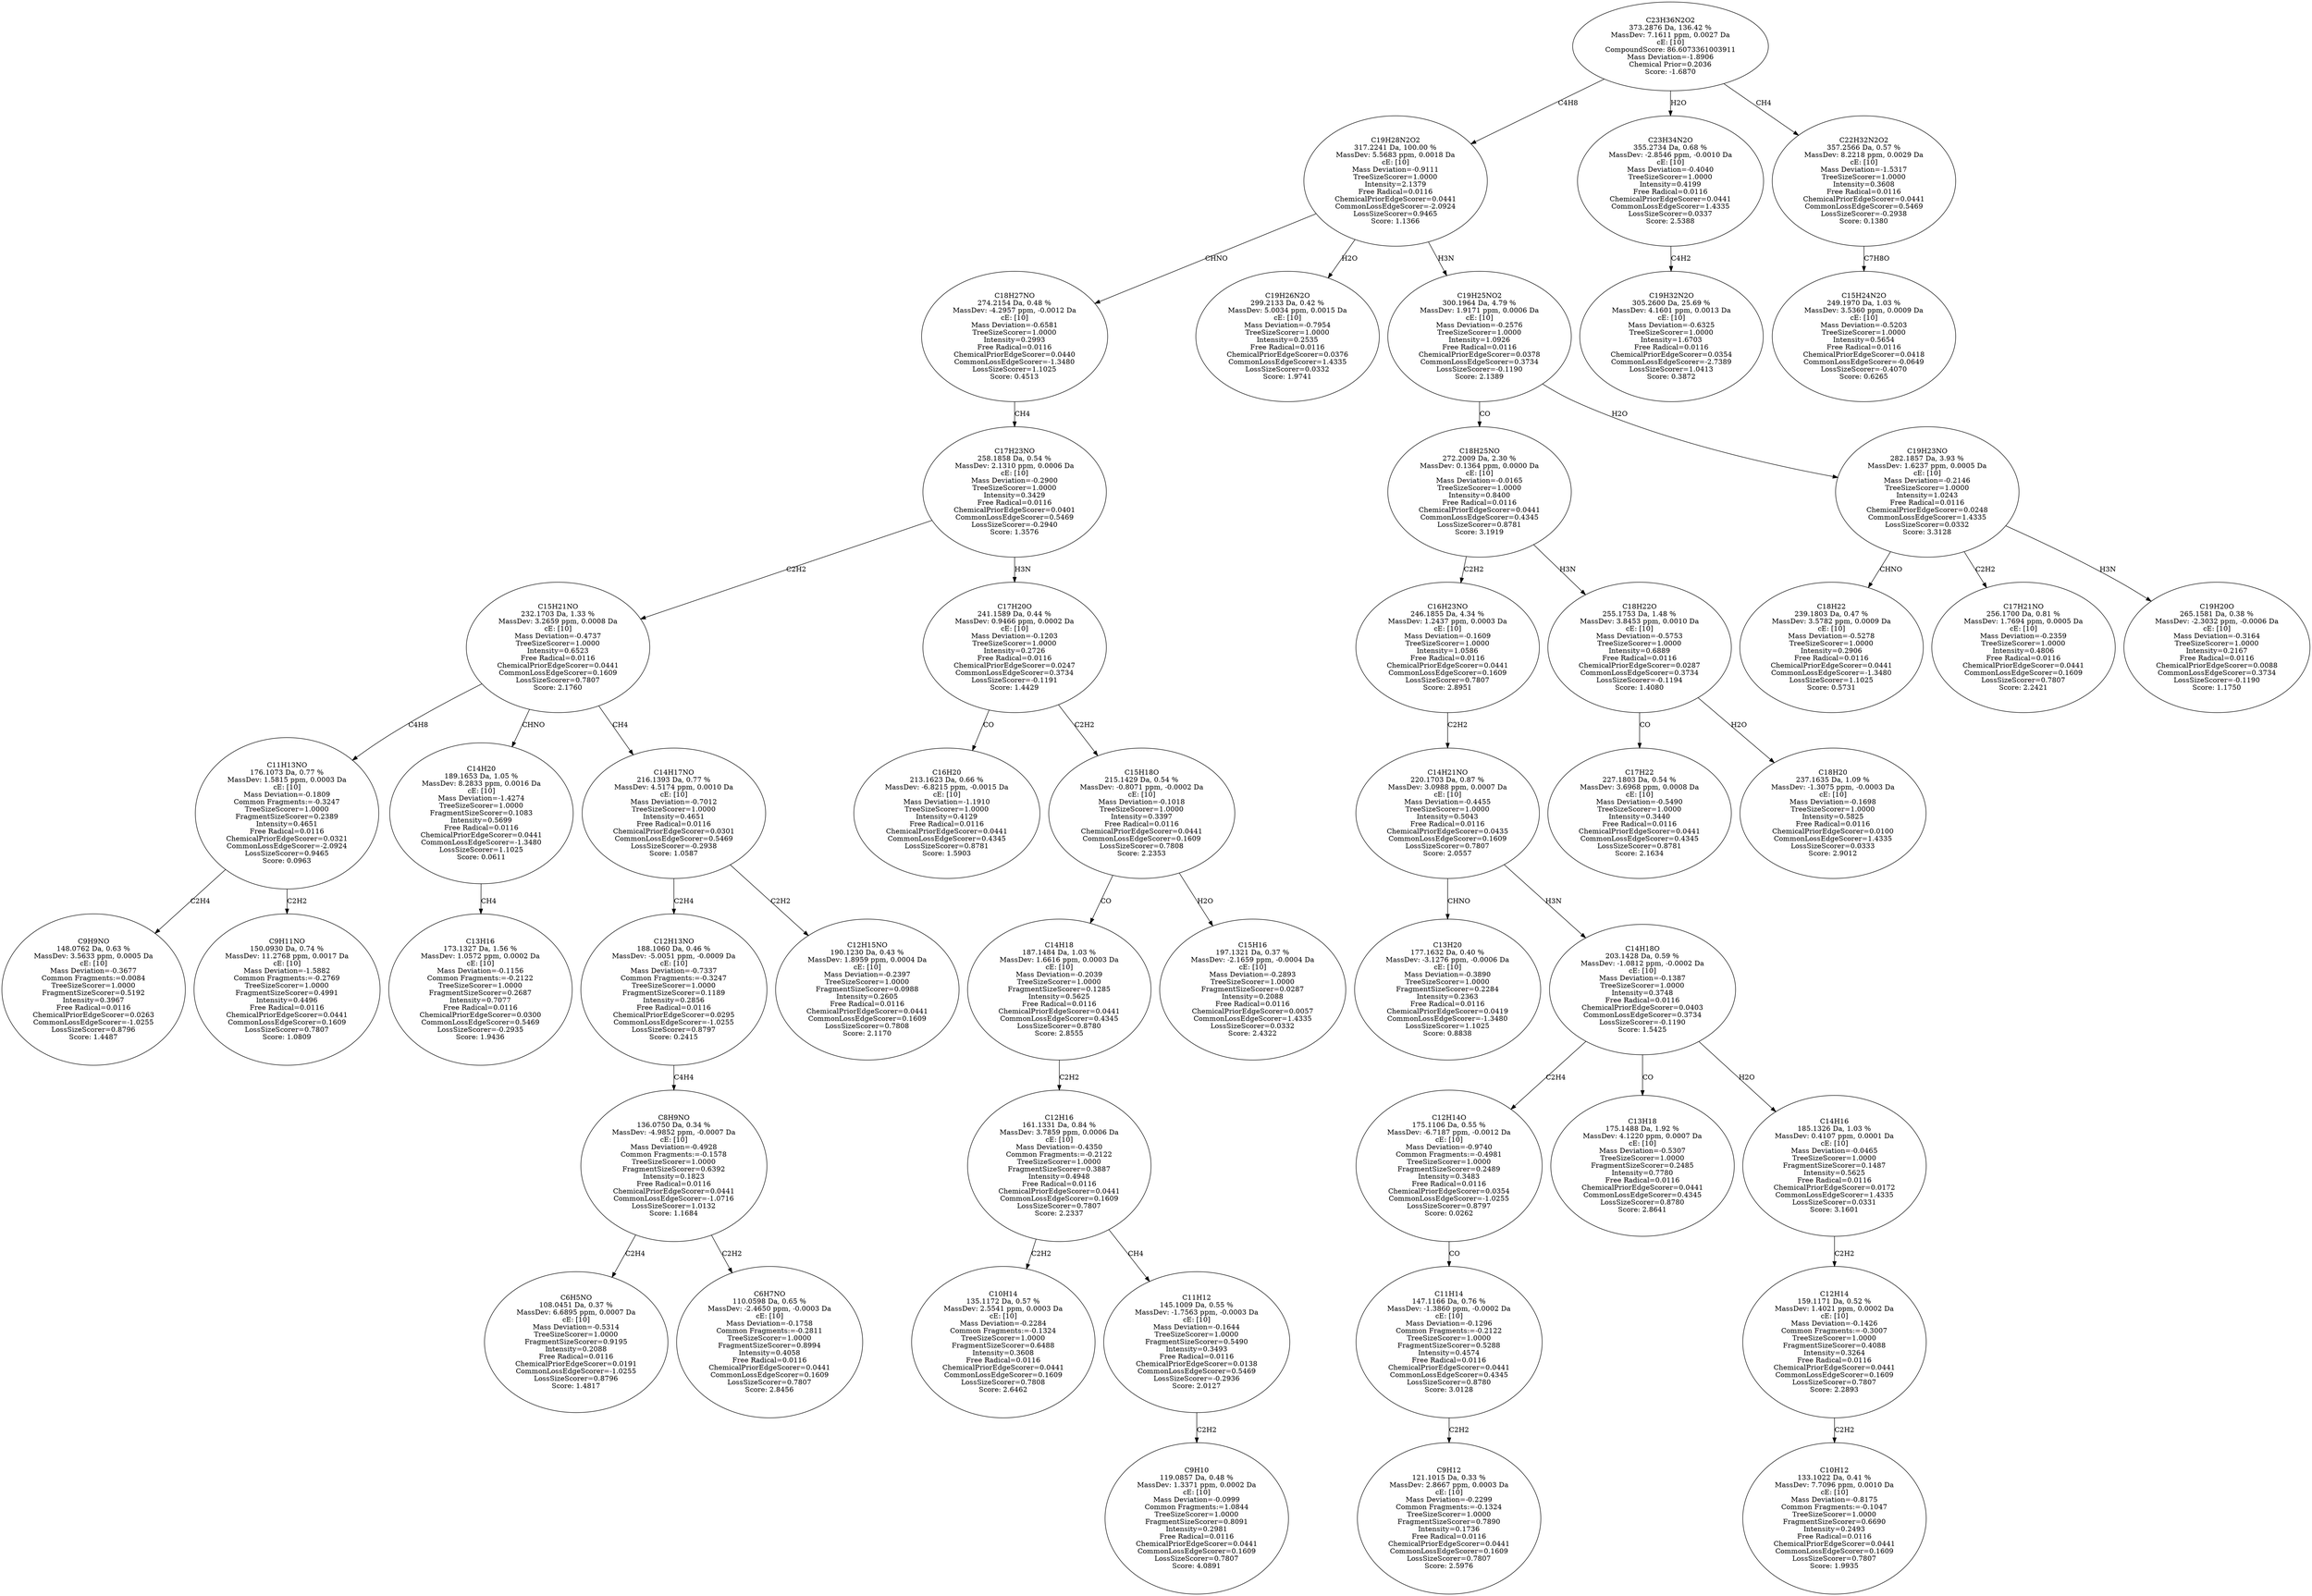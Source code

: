 strict digraph {
v1 [label="C9H9NO\n148.0762 Da, 0.63 %\nMassDev: 3.5633 ppm, 0.0005 Da\ncE: [10]\nMass Deviation=-0.3677\nCommon Fragments:=0.0084\nTreeSizeScorer=1.0000\nFragmentSizeScorer=0.5192\nIntensity=0.3967\nFree Radical=0.0116\nChemicalPriorEdgeScorer=0.0263\nCommonLossEdgeScorer=-1.0255\nLossSizeScorer=0.8796\nScore: 1.4487"];
v2 [label="C9H11NO\n150.0930 Da, 0.74 %\nMassDev: 11.2768 ppm, 0.0017 Da\ncE: [10]\nMass Deviation=-1.5882\nCommon Fragments:=-0.2769\nTreeSizeScorer=1.0000\nFragmentSizeScorer=0.4991\nIntensity=0.4496\nFree Radical=0.0116\nChemicalPriorEdgeScorer=0.0441\nCommonLossEdgeScorer=0.1609\nLossSizeScorer=0.7807\nScore: 1.0809"];
v3 [label="C11H13NO\n176.1073 Da, 0.77 %\nMassDev: 1.5815 ppm, 0.0003 Da\ncE: [10]\nMass Deviation=-0.1809\nCommon Fragments:=-0.3247\nTreeSizeScorer=1.0000\nFragmentSizeScorer=0.2389\nIntensity=0.4651\nFree Radical=0.0116\nChemicalPriorEdgeScorer=0.0321\nCommonLossEdgeScorer=-2.0924\nLossSizeScorer=0.9465\nScore: 0.0963"];
v4 [label="C13H16\n173.1327 Da, 1.56 %\nMassDev: 1.0572 ppm, 0.0002 Da\ncE: [10]\nMass Deviation=-0.1156\nCommon Fragments:=-0.2122\nTreeSizeScorer=1.0000\nFragmentSizeScorer=0.2687\nIntensity=0.7077\nFree Radical=0.0116\nChemicalPriorEdgeScorer=0.0300\nCommonLossEdgeScorer=0.5469\nLossSizeScorer=-0.2935\nScore: 1.9436"];
v5 [label="C14H20\n189.1653 Da, 1.05 %\nMassDev: 8.2833 ppm, 0.0016 Da\ncE: [10]\nMass Deviation=-1.4274\nTreeSizeScorer=1.0000\nFragmentSizeScorer=0.1083\nIntensity=0.5699\nFree Radical=0.0116\nChemicalPriorEdgeScorer=0.0441\nCommonLossEdgeScorer=-1.3480\nLossSizeScorer=1.1025\nScore: 0.0611"];
v6 [label="C6H5NO\n108.0451 Da, 0.37 %\nMassDev: 6.6895 ppm, 0.0007 Da\ncE: [10]\nMass Deviation=-0.5314\nTreeSizeScorer=1.0000\nFragmentSizeScorer=0.9195\nIntensity=0.2088\nFree Radical=0.0116\nChemicalPriorEdgeScorer=0.0191\nCommonLossEdgeScorer=-1.0255\nLossSizeScorer=0.8796\nScore: 1.4817"];
v7 [label="C6H7NO\n110.0598 Da, 0.65 %\nMassDev: -2.4650 ppm, -0.0003 Da\ncE: [10]\nMass Deviation=-0.1758\nCommon Fragments:=-0.2811\nTreeSizeScorer=1.0000\nFragmentSizeScorer=0.8994\nIntensity=0.4058\nFree Radical=0.0116\nChemicalPriorEdgeScorer=0.0441\nCommonLossEdgeScorer=0.1609\nLossSizeScorer=0.7807\nScore: 2.8456"];
v8 [label="C8H9NO\n136.0750 Da, 0.34 %\nMassDev: -4.9852 ppm, -0.0007 Da\ncE: [10]\nMass Deviation=-0.4928\nCommon Fragments:=-0.1578\nTreeSizeScorer=1.0000\nFragmentSizeScorer=0.6392\nIntensity=0.1823\nFree Radical=0.0116\nChemicalPriorEdgeScorer=0.0441\nCommonLossEdgeScorer=-1.0716\nLossSizeScorer=1.0132\nScore: 1.1684"];
v9 [label="C12H13NO\n188.1060 Da, 0.46 %\nMassDev: -5.0051 ppm, -0.0009 Da\ncE: [10]\nMass Deviation=-0.7337\nCommon Fragments:=-0.3247\nTreeSizeScorer=1.0000\nFragmentSizeScorer=0.1189\nIntensity=0.2856\nFree Radical=0.0116\nChemicalPriorEdgeScorer=0.0295\nCommonLossEdgeScorer=-1.0255\nLossSizeScorer=0.8797\nScore: 0.2415"];
v10 [label="C12H15NO\n190.1230 Da, 0.43 %\nMassDev: 1.8959 ppm, 0.0004 Da\ncE: [10]\nMass Deviation=-0.2397\nTreeSizeScorer=1.0000\nFragmentSizeScorer=0.0988\nIntensity=0.2605\nFree Radical=0.0116\nChemicalPriorEdgeScorer=0.0441\nCommonLossEdgeScorer=0.1609\nLossSizeScorer=0.7808\nScore: 2.1170"];
v11 [label="C14H17NO\n216.1393 Da, 0.77 %\nMassDev: 4.5174 ppm, 0.0010 Da\ncE: [10]\nMass Deviation=-0.7012\nTreeSizeScorer=1.0000\nIntensity=0.4651\nFree Radical=0.0116\nChemicalPriorEdgeScorer=0.0301\nCommonLossEdgeScorer=0.5469\nLossSizeScorer=-0.2938\nScore: 1.0587"];
v12 [label="C15H21NO\n232.1703 Da, 1.33 %\nMassDev: 3.2659 ppm, 0.0008 Da\ncE: [10]\nMass Deviation=-0.4737\nTreeSizeScorer=1.0000\nIntensity=0.6523\nFree Radical=0.0116\nChemicalPriorEdgeScorer=0.0441\nCommonLossEdgeScorer=0.1609\nLossSizeScorer=0.7807\nScore: 2.1760"];
v13 [label="C16H20\n213.1623 Da, 0.66 %\nMassDev: -6.8215 ppm, -0.0015 Da\ncE: [10]\nMass Deviation=-1.1910\nTreeSizeScorer=1.0000\nIntensity=0.4129\nFree Radical=0.0116\nChemicalPriorEdgeScorer=0.0441\nCommonLossEdgeScorer=0.4345\nLossSizeScorer=0.8781\nScore: 1.5903"];
v14 [label="C10H14\n135.1172 Da, 0.57 %\nMassDev: 2.5541 ppm, 0.0003 Da\ncE: [10]\nMass Deviation=-0.2284\nCommon Fragments:=-0.1324\nTreeSizeScorer=1.0000\nFragmentSizeScorer=0.6488\nIntensity=0.3608\nFree Radical=0.0116\nChemicalPriorEdgeScorer=0.0441\nCommonLossEdgeScorer=0.1609\nLossSizeScorer=0.7808\nScore: 2.6462"];
v15 [label="C9H10\n119.0857 Da, 0.48 %\nMassDev: 1.3371 ppm, 0.0002 Da\ncE: [10]\nMass Deviation=-0.0999\nCommon Fragments:=1.0844\nTreeSizeScorer=1.0000\nFragmentSizeScorer=0.8091\nIntensity=0.2981\nFree Radical=0.0116\nChemicalPriorEdgeScorer=0.0441\nCommonLossEdgeScorer=0.1609\nLossSizeScorer=0.7807\nScore: 4.0891"];
v16 [label="C11H12\n145.1009 Da, 0.55 %\nMassDev: -1.7563 ppm, -0.0003 Da\ncE: [10]\nMass Deviation=-0.1644\nTreeSizeScorer=1.0000\nFragmentSizeScorer=0.5490\nIntensity=0.3493\nFree Radical=0.0116\nChemicalPriorEdgeScorer=0.0138\nCommonLossEdgeScorer=0.5469\nLossSizeScorer=-0.2936\nScore: 2.0127"];
v17 [label="C12H16\n161.1331 Da, 0.84 %\nMassDev: 3.7859 ppm, 0.0006 Da\ncE: [10]\nMass Deviation=-0.4350\nCommon Fragments:=-0.2122\nTreeSizeScorer=1.0000\nFragmentSizeScorer=0.3887\nIntensity=0.4948\nFree Radical=0.0116\nChemicalPriorEdgeScorer=0.0441\nCommonLossEdgeScorer=0.1609\nLossSizeScorer=0.7807\nScore: 2.2337"];
v18 [label="C14H18\n187.1484 Da, 1.03 %\nMassDev: 1.6616 ppm, 0.0003 Da\ncE: [10]\nMass Deviation=-0.2039\nTreeSizeScorer=1.0000\nFragmentSizeScorer=0.1285\nIntensity=0.5625\nFree Radical=0.0116\nChemicalPriorEdgeScorer=0.0441\nCommonLossEdgeScorer=0.4345\nLossSizeScorer=0.8780\nScore: 2.8555"];
v19 [label="C15H16\n197.1321 Da, 0.37 %\nMassDev: -2.1659 ppm, -0.0004 Da\ncE: [10]\nMass Deviation=-0.2893\nTreeSizeScorer=1.0000\nFragmentSizeScorer=0.0287\nIntensity=0.2088\nFree Radical=0.0116\nChemicalPriorEdgeScorer=0.0057\nCommonLossEdgeScorer=1.4335\nLossSizeScorer=0.0332\nScore: 2.4322"];
v20 [label="C15H18O\n215.1429 Da, 0.54 %\nMassDev: -0.8071 ppm, -0.0002 Da\ncE: [10]\nMass Deviation=-0.1018\nTreeSizeScorer=1.0000\nIntensity=0.3397\nFree Radical=0.0116\nChemicalPriorEdgeScorer=0.0441\nCommonLossEdgeScorer=0.1609\nLossSizeScorer=0.7808\nScore: 2.2353"];
v21 [label="C17H20O\n241.1589 Da, 0.44 %\nMassDev: 0.9466 ppm, 0.0002 Da\ncE: [10]\nMass Deviation=-0.1203\nTreeSizeScorer=1.0000\nIntensity=0.2726\nFree Radical=0.0116\nChemicalPriorEdgeScorer=0.0247\nCommonLossEdgeScorer=0.3734\nLossSizeScorer=-0.1191\nScore: 1.4429"];
v22 [label="C17H23NO\n258.1858 Da, 0.54 %\nMassDev: 2.1310 ppm, 0.0006 Da\ncE: [10]\nMass Deviation=-0.2900\nTreeSizeScorer=1.0000\nIntensity=0.3429\nFree Radical=0.0116\nChemicalPriorEdgeScorer=0.0401\nCommonLossEdgeScorer=0.5469\nLossSizeScorer=-0.2940\nScore: 1.3576"];
v23 [label="C18H27NO\n274.2154 Da, 0.48 %\nMassDev: -4.2957 ppm, -0.0012 Da\ncE: [10]\nMass Deviation=-0.6581\nTreeSizeScorer=1.0000\nIntensity=0.2993\nFree Radical=0.0116\nChemicalPriorEdgeScorer=0.0440\nCommonLossEdgeScorer=-1.3480\nLossSizeScorer=1.1025\nScore: 0.4513"];
v24 [label="C19H26N2O\n299.2133 Da, 0.42 %\nMassDev: 5.0034 ppm, 0.0015 Da\ncE: [10]\nMass Deviation=-0.7954\nTreeSizeScorer=1.0000\nIntensity=0.2535\nFree Radical=0.0116\nChemicalPriorEdgeScorer=0.0376\nCommonLossEdgeScorer=1.4335\nLossSizeScorer=0.0332\nScore: 1.9741"];
v25 [label="C13H20\n177.1632 Da, 0.40 %\nMassDev: -3.1276 ppm, -0.0006 Da\ncE: [10]\nMass Deviation=-0.3890\nTreeSizeScorer=1.0000\nFragmentSizeScorer=0.2284\nIntensity=0.2363\nFree Radical=0.0116\nChemicalPriorEdgeScorer=0.0419\nCommonLossEdgeScorer=-1.3480\nLossSizeScorer=1.1025\nScore: 0.8838"];
v26 [label="C9H12\n121.1015 Da, 0.33 %\nMassDev: 2.8667 ppm, 0.0003 Da\ncE: [10]\nMass Deviation=-0.2299\nCommon Fragments:=-0.1324\nTreeSizeScorer=1.0000\nFragmentSizeScorer=0.7890\nIntensity=0.1736\nFree Radical=0.0116\nChemicalPriorEdgeScorer=0.0441\nCommonLossEdgeScorer=0.1609\nLossSizeScorer=0.7807\nScore: 2.5976"];
v27 [label="C11H14\n147.1166 Da, 0.76 %\nMassDev: -1.3860 ppm, -0.0002 Da\ncE: [10]\nMass Deviation=-0.1296\nCommon Fragments:=-0.2122\nTreeSizeScorer=1.0000\nFragmentSizeScorer=0.5288\nIntensity=0.4574\nFree Radical=0.0116\nChemicalPriorEdgeScorer=0.0441\nCommonLossEdgeScorer=0.4345\nLossSizeScorer=0.8780\nScore: 3.0128"];
v28 [label="C12H14O\n175.1106 Da, 0.55 %\nMassDev: -6.7187 ppm, -0.0012 Da\ncE: [10]\nMass Deviation=-0.9740\nCommon Fragments:=-0.4981\nTreeSizeScorer=1.0000\nFragmentSizeScorer=0.2489\nIntensity=0.3483\nFree Radical=0.0116\nChemicalPriorEdgeScorer=0.0354\nCommonLossEdgeScorer=-1.0255\nLossSizeScorer=0.8797\nScore: 0.0262"];
v29 [label="C13H18\n175.1488 Da, 1.92 %\nMassDev: 4.1220 ppm, 0.0007 Da\ncE: [10]\nMass Deviation=-0.5307\nTreeSizeScorer=1.0000\nFragmentSizeScorer=0.2485\nIntensity=0.7780\nFree Radical=0.0116\nChemicalPriorEdgeScorer=0.0441\nCommonLossEdgeScorer=0.4345\nLossSizeScorer=0.8780\nScore: 2.8641"];
v30 [label="C10H12\n133.1022 Da, 0.41 %\nMassDev: 7.7096 ppm, 0.0010 Da\ncE: [10]\nMass Deviation=-0.8175\nCommon Fragments:=-0.1047\nTreeSizeScorer=1.0000\nFragmentSizeScorer=0.6690\nIntensity=0.2493\nFree Radical=0.0116\nChemicalPriorEdgeScorer=0.0441\nCommonLossEdgeScorer=0.1609\nLossSizeScorer=0.7807\nScore: 1.9935"];
v31 [label="C12H14\n159.1171 Da, 0.52 %\nMassDev: 1.4021 ppm, 0.0002 Da\ncE: [10]\nMass Deviation=-0.1426\nCommon Fragments:=-0.3007\nTreeSizeScorer=1.0000\nFragmentSizeScorer=0.4088\nIntensity=0.3264\nFree Radical=0.0116\nChemicalPriorEdgeScorer=0.0441\nCommonLossEdgeScorer=0.1609\nLossSizeScorer=0.7807\nScore: 2.2893"];
v32 [label="C14H16\n185.1326 Da, 1.03 %\nMassDev: 0.4107 ppm, 0.0001 Da\ncE: [10]\nMass Deviation=-0.0465\nTreeSizeScorer=1.0000\nFragmentSizeScorer=0.1487\nIntensity=0.5625\nFree Radical=0.0116\nChemicalPriorEdgeScorer=0.0172\nCommonLossEdgeScorer=1.4335\nLossSizeScorer=0.0331\nScore: 3.1601"];
v33 [label="C14H18O\n203.1428 Da, 0.59 %\nMassDev: -1.0812 ppm, -0.0002 Da\ncE: [10]\nMass Deviation=-0.1387\nTreeSizeScorer=1.0000\nIntensity=0.3748\nFree Radical=0.0116\nChemicalPriorEdgeScorer=0.0403\nCommonLossEdgeScorer=0.3734\nLossSizeScorer=-0.1190\nScore: 1.5425"];
v34 [label="C14H21NO\n220.1703 Da, 0.87 %\nMassDev: 3.0988 ppm, 0.0007 Da\ncE: [10]\nMass Deviation=-0.4455\nTreeSizeScorer=1.0000\nIntensity=0.5043\nFree Radical=0.0116\nChemicalPriorEdgeScorer=0.0435\nCommonLossEdgeScorer=0.1609\nLossSizeScorer=0.7807\nScore: 2.0557"];
v35 [label="C16H23NO\n246.1855 Da, 4.34 %\nMassDev: 1.2437 ppm, 0.0003 Da\ncE: [10]\nMass Deviation=-0.1609\nTreeSizeScorer=1.0000\nIntensity=1.0586\nFree Radical=0.0116\nChemicalPriorEdgeScorer=0.0441\nCommonLossEdgeScorer=0.1609\nLossSizeScorer=0.7807\nScore: 2.8951"];
v36 [label="C17H22\n227.1803 Da, 0.54 %\nMassDev: 3.6968 ppm, 0.0008 Da\ncE: [10]\nMass Deviation=-0.5490\nTreeSizeScorer=1.0000\nIntensity=0.3440\nFree Radical=0.0116\nChemicalPriorEdgeScorer=0.0441\nCommonLossEdgeScorer=0.4345\nLossSizeScorer=0.8781\nScore: 2.1634"];
v37 [label="C18H20\n237.1635 Da, 1.09 %\nMassDev: -1.3075 ppm, -0.0003 Da\ncE: [10]\nMass Deviation=-0.1698\nTreeSizeScorer=1.0000\nIntensity=0.5825\nFree Radical=0.0116\nChemicalPriorEdgeScorer=0.0100\nCommonLossEdgeScorer=1.4335\nLossSizeScorer=0.0333\nScore: 2.9012"];
v38 [label="C18H22O\n255.1753 Da, 1.48 %\nMassDev: 3.8453 ppm, 0.0010 Da\ncE: [10]\nMass Deviation=-0.5753\nTreeSizeScorer=1.0000\nIntensity=0.6889\nFree Radical=0.0116\nChemicalPriorEdgeScorer=0.0287\nCommonLossEdgeScorer=0.3734\nLossSizeScorer=-0.1194\nScore: 1.4080"];
v39 [label="C18H25NO\n272.2009 Da, 2.30 %\nMassDev: 0.1364 ppm, 0.0000 Da\ncE: [10]\nMass Deviation=-0.0165\nTreeSizeScorer=1.0000\nIntensity=0.8400\nFree Radical=0.0116\nChemicalPriorEdgeScorer=0.0441\nCommonLossEdgeScorer=0.4345\nLossSizeScorer=0.8781\nScore: 3.1919"];
v40 [label="C18H22\n239.1803 Da, 0.47 %\nMassDev: 3.5782 ppm, 0.0009 Da\ncE: [10]\nMass Deviation=-0.5278\nTreeSizeScorer=1.0000\nIntensity=0.2906\nFree Radical=0.0116\nChemicalPriorEdgeScorer=0.0441\nCommonLossEdgeScorer=-1.3480\nLossSizeScorer=1.1025\nScore: 0.5731"];
v41 [label="C17H21NO\n256.1700 Da, 0.81 %\nMassDev: 1.7694 ppm, 0.0005 Da\ncE: [10]\nMass Deviation=-0.2359\nTreeSizeScorer=1.0000\nIntensity=0.4806\nFree Radical=0.0116\nChemicalPriorEdgeScorer=0.0441\nCommonLossEdgeScorer=0.1609\nLossSizeScorer=0.7807\nScore: 2.2421"];
v42 [label="C19H20O\n265.1581 Da, 0.38 %\nMassDev: -2.3032 ppm, -0.0006 Da\ncE: [10]\nMass Deviation=-0.3164\nTreeSizeScorer=1.0000\nIntensity=0.2167\nFree Radical=0.0116\nChemicalPriorEdgeScorer=0.0088\nCommonLossEdgeScorer=0.3734\nLossSizeScorer=-0.1190\nScore: 1.1750"];
v43 [label="C19H23NO\n282.1857 Da, 3.93 %\nMassDev: 1.6237 ppm, 0.0005 Da\ncE: [10]\nMass Deviation=-0.2146\nTreeSizeScorer=1.0000\nIntensity=1.0243\nFree Radical=0.0116\nChemicalPriorEdgeScorer=0.0248\nCommonLossEdgeScorer=1.4335\nLossSizeScorer=0.0332\nScore: 3.3128"];
v44 [label="C19H25NO2\n300.1964 Da, 4.79 %\nMassDev: 1.9171 ppm, 0.0006 Da\ncE: [10]\nMass Deviation=-0.2576\nTreeSizeScorer=1.0000\nIntensity=1.0926\nFree Radical=0.0116\nChemicalPriorEdgeScorer=0.0378\nCommonLossEdgeScorer=0.3734\nLossSizeScorer=-0.1190\nScore: 2.1389"];
v45 [label="C19H28N2O2\n317.2241 Da, 100.00 %\nMassDev: 5.5683 ppm, 0.0018 Da\ncE: [10]\nMass Deviation=-0.9111\nTreeSizeScorer=1.0000\nIntensity=2.1379\nFree Radical=0.0116\nChemicalPriorEdgeScorer=0.0441\nCommonLossEdgeScorer=-2.0924\nLossSizeScorer=0.9465\nScore: 1.1366"];
v46 [label="C19H32N2O\n305.2600 Da, 25.69 %\nMassDev: 4.1601 ppm, 0.0013 Da\ncE: [10]\nMass Deviation=-0.6325\nTreeSizeScorer=1.0000\nIntensity=1.6703\nFree Radical=0.0116\nChemicalPriorEdgeScorer=0.0354\nCommonLossEdgeScorer=-2.7389\nLossSizeScorer=1.0413\nScore: 0.3872"];
v47 [label="C23H34N2O\n355.2734 Da, 0.68 %\nMassDev: -2.8546 ppm, -0.0010 Da\ncE: [10]\nMass Deviation=-0.4040\nTreeSizeScorer=1.0000\nIntensity=0.4199\nFree Radical=0.0116\nChemicalPriorEdgeScorer=0.0441\nCommonLossEdgeScorer=1.4335\nLossSizeScorer=0.0337\nScore: 2.5388"];
v48 [label="C15H24N2O\n249.1970 Da, 1.03 %\nMassDev: 3.5360 ppm, 0.0009 Da\ncE: [10]\nMass Deviation=-0.5203\nTreeSizeScorer=1.0000\nIntensity=0.5654\nFree Radical=0.0116\nChemicalPriorEdgeScorer=0.0418\nCommonLossEdgeScorer=-0.0649\nLossSizeScorer=-0.4070\nScore: 0.6265"];
v49 [label="C22H32N2O2\n357.2566 Da, 0.57 %\nMassDev: 8.2218 ppm, 0.0029 Da\ncE: [10]\nMass Deviation=-1.5317\nTreeSizeScorer=1.0000\nIntensity=0.3608\nFree Radical=0.0116\nChemicalPriorEdgeScorer=0.0441\nCommonLossEdgeScorer=0.5469\nLossSizeScorer=-0.2938\nScore: 0.1380"];
v50 [label="C23H36N2O2\n373.2876 Da, 136.42 %\nMassDev: 7.1611 ppm, 0.0027 Da\ncE: [10]\nCompoundScore: 86.6073361003911\nMass Deviation=-1.8906\nChemical Prior=0.2036\nScore: -1.6870"];
v3 -> v1 [label="C2H4"];
v3 -> v2 [label="C2H2"];
v12 -> v3 [label="C4H8"];
v5 -> v4 [label="CH4"];
v12 -> v5 [label="CHNO"];
v8 -> v6 [label="C2H4"];
v8 -> v7 [label="C2H2"];
v9 -> v8 [label="C4H4"];
v11 -> v9 [label="C2H4"];
v11 -> v10 [label="C2H2"];
v12 -> v11 [label="CH4"];
v22 -> v12 [label="C2H2"];
v21 -> v13 [label="CO"];
v17 -> v14 [label="C2H2"];
v16 -> v15 [label="C2H2"];
v17 -> v16 [label="CH4"];
v18 -> v17 [label="C2H2"];
v20 -> v18 [label="CO"];
v20 -> v19 [label="H2O"];
v21 -> v20 [label="C2H2"];
v22 -> v21 [label="H3N"];
v23 -> v22 [label="CH4"];
v45 -> v23 [label="CHNO"];
v45 -> v24 [label="H2O"];
v34 -> v25 [label="CHNO"];
v27 -> v26 [label="C2H2"];
v28 -> v27 [label="CO"];
v33 -> v28 [label="C2H4"];
v33 -> v29 [label="CO"];
v31 -> v30 [label="C2H2"];
v32 -> v31 [label="C2H2"];
v33 -> v32 [label="H2O"];
v34 -> v33 [label="H3N"];
v35 -> v34 [label="C2H2"];
v39 -> v35 [label="C2H2"];
v38 -> v36 [label="CO"];
v38 -> v37 [label="H2O"];
v39 -> v38 [label="H3N"];
v44 -> v39 [label="CO"];
v43 -> v40 [label="CHNO"];
v43 -> v41 [label="C2H2"];
v43 -> v42 [label="H3N"];
v44 -> v43 [label="H2O"];
v45 -> v44 [label="H3N"];
v50 -> v45 [label="C4H8"];
v47 -> v46 [label="C4H2"];
v50 -> v47 [label="H2O"];
v49 -> v48 [label="C7H8O"];
v50 -> v49 [label="CH4"];
}